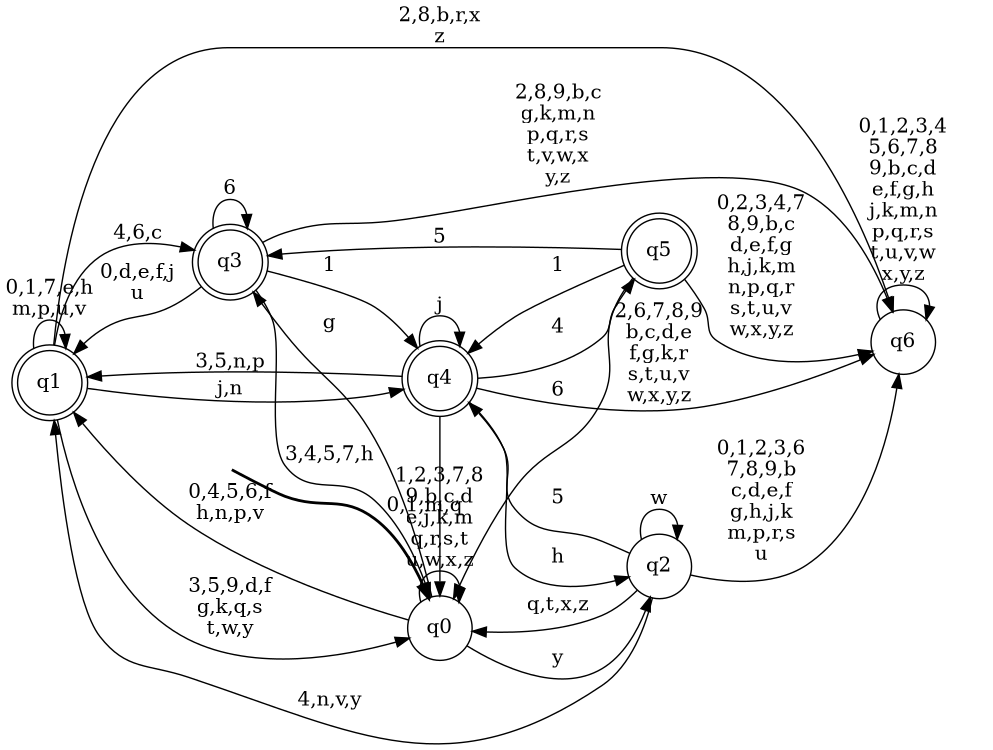digraph BlueStar {
__start0 [style = invis, shape = none, label = "", width = 0, height = 0];

rankdir=LR;
size="8,5";

s0 [style="filled", color="black", fillcolor="white" shape="circle", label="q0"];
s1 [style="rounded,filled", color="black", fillcolor="white" shape="doublecircle", label="q1"];
s2 [style="filled", color="black", fillcolor="white" shape="circle", label="q2"];
s3 [style="rounded,filled", color="black", fillcolor="white" shape="doublecircle", label="q3"];
s4 [style="rounded,filled", color="black", fillcolor="white" shape="doublecircle", label="q4"];
s5 [style="rounded,filled", color="black", fillcolor="white" shape="doublecircle", label="q5"];
s6 [style="filled", color="black", fillcolor="white" shape="circle", label="q6"];
subgraph cluster_main { 
	graph [pad=".75", ranksep="0.15", nodesep="0.15"];
	 style=invis; 
	__start0 -> s0 [penwidth=2];
}
s0 -> s0 [label="1,2,3,7,8\n9,b,c,d\ne,j,k,m\nq,r,s,t\nu,w,x,z"];
s0 -> s1 [label="0,4,5,6,f\nh,n,p,v"];
s0 -> s2 [label="y"];
s0 -> s3 [label="g"];
s1 -> s0 [label="3,5,9,d,f\ng,k,q,s\nt,w,y"];
s1 -> s1 [label="0,1,7,e,h\nm,p,u,v"];
s1 -> s3 [label="4,6,c"];
s1 -> s4 [label="j,n"];
s1 -> s6 [label="2,8,b,r,x\nz"];
s2 -> s0 [label="q,t,x,z"];
s2 -> s1 [label="4,n,v,y"];
s2 -> s2 [label="w"];
s2 -> s4 [label="5"];
s2 -> s6 [label="0,1,2,3,6\n7,8,9,b\nc,d,e,f\ng,h,j,k\nm,p,r,s\nu"];
s3 -> s0 [label="3,4,5,7,h"];
s3 -> s1 [label="0,d,e,f,j\nu"];
s3 -> s3 [label="6"];
s3 -> s4 [label="1"];
s3 -> s6 [label="2,8,9,b,c\ng,k,m,n\np,q,r,s\nt,v,w,x\ny,z"];
s4 -> s0 [label="0,1,m,q"];
s4 -> s1 [label="3,5,n,p"];
s4 -> s2 [label="h"];
s4 -> s4 [label="j"];
s4 -> s5 [label="4"];
s4 -> s6 [label="2,6,7,8,9\nb,c,d,e\nf,g,k,r\ns,t,u,v\nw,x,y,z"];
s5 -> s0 [label="6"];
s5 -> s3 [label="5"];
s5 -> s4 [label="1"];
s5 -> s6 [label="0,2,3,4,7\n8,9,b,c\nd,e,f,g\nh,j,k,m\nn,p,q,r\ns,t,u,v\nw,x,y,z"];
s6 -> s6 [label="0,1,2,3,4\n5,6,7,8\n9,b,c,d\ne,f,g,h\nj,k,m,n\np,q,r,s\nt,u,v,w\nx,y,z"];

}